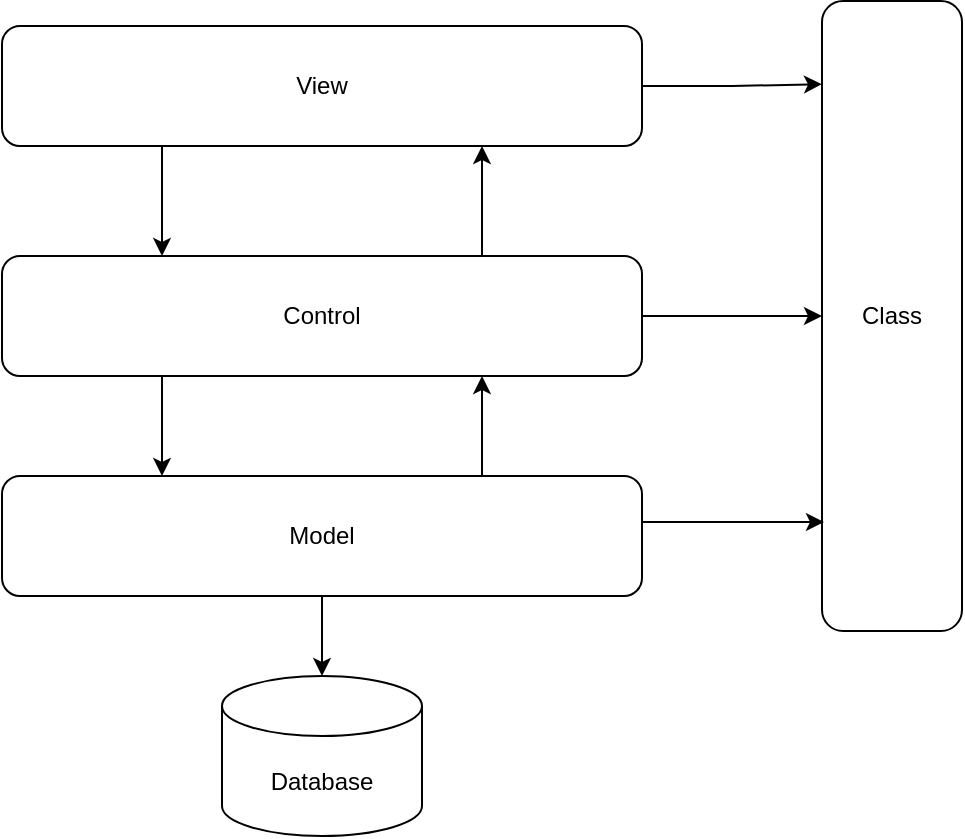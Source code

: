 <mxfile version="14.9.3" type="github" pages="3">
  <diagram id="gKRfP5l9c6VmXvw1GVtw" name="Page-1">
    <mxGraphModel dx="1662" dy="761" grid="1" gridSize="10" guides="1" tooltips="1" connect="1" arrows="1" fold="1" page="1" pageScale="1" pageWidth="850" pageHeight="1100" math="0" shadow="0">
      <root>
        <mxCell id="0" />
        <mxCell id="1" parent="0" />
        <mxCell id="3_T9KiSm1RLVggJsckEq-16" style="edgeStyle=orthogonalEdgeStyle;rounded=0;orthogonalLoop=1;jettySize=auto;html=1;exitX=1;exitY=0.5;exitDx=0;exitDy=0;entryX=0;entryY=0.132;entryDx=0;entryDy=0;entryPerimeter=0;" parent="1" source="3_T9KiSm1RLVggJsckEq-1" target="3_T9KiSm1RLVggJsckEq-8" edge="1">
          <mxGeometry relative="1" as="geometry" />
        </mxCell>
        <mxCell id="3_T9KiSm1RLVggJsckEq-1" value="&lt;div&gt;View&lt;/div&gt;" style="rounded=1;whiteSpace=wrap;html=1;" parent="1" vertex="1">
          <mxGeometry x="220" y="135" width="320" height="60" as="geometry" />
        </mxCell>
        <mxCell id="3_T9KiSm1RLVggJsckEq-14" style="edgeStyle=orthogonalEdgeStyle;rounded=0;orthogonalLoop=1;jettySize=auto;html=1;exitX=1;exitY=0.5;exitDx=0;exitDy=0;entryX=0;entryY=0.5;entryDx=0;entryDy=0;" parent="1" source="3_T9KiSm1RLVggJsckEq-2" target="3_T9KiSm1RLVggJsckEq-8" edge="1">
          <mxGeometry relative="1" as="geometry" />
        </mxCell>
        <mxCell id="3_T9KiSm1RLVggJsckEq-2" value="Control" style="rounded=1;whiteSpace=wrap;html=1;" parent="1" vertex="1">
          <mxGeometry x="220" y="250" width="320" height="60" as="geometry" />
        </mxCell>
        <mxCell id="3_T9KiSm1RLVggJsckEq-3" value="Model" style="rounded=1;whiteSpace=wrap;html=1;" parent="1" vertex="1">
          <mxGeometry x="220" y="360" width="320" height="60" as="geometry" />
        </mxCell>
        <mxCell id="3_T9KiSm1RLVggJsckEq-4" value="" style="endArrow=classic;html=1;entryX=0.25;entryY=0;entryDx=0;entryDy=0;exitX=0.25;exitY=1;exitDx=0;exitDy=0;" parent="1" source="3_T9KiSm1RLVggJsckEq-1" target="3_T9KiSm1RLVggJsckEq-2" edge="1">
          <mxGeometry width="50" height="50" relative="1" as="geometry">
            <mxPoint x="400" y="390" as="sourcePoint" />
            <mxPoint x="450" y="340" as="targetPoint" />
          </mxGeometry>
        </mxCell>
        <mxCell id="3_T9KiSm1RLVggJsckEq-5" value="" style="endArrow=classic;html=1;exitX=0.25;exitY=1;exitDx=0;exitDy=0;" parent="1" source="3_T9KiSm1RLVggJsckEq-2" edge="1">
          <mxGeometry width="50" height="50" relative="1" as="geometry">
            <mxPoint x="310" y="200" as="sourcePoint" />
            <mxPoint x="300" y="360" as="targetPoint" />
          </mxGeometry>
        </mxCell>
        <mxCell id="3_T9KiSm1RLVggJsckEq-6" value="" style="endArrow=classic;html=1;entryX=0.75;entryY=1;entryDx=0;entryDy=0;exitX=0.75;exitY=0;exitDx=0;exitDy=0;" parent="1" source="3_T9KiSm1RLVggJsckEq-3" target="3_T9KiSm1RLVggJsckEq-2" edge="1">
          <mxGeometry width="50" height="50" relative="1" as="geometry">
            <mxPoint x="440" y="360" as="sourcePoint" />
            <mxPoint x="440" y="420" as="targetPoint" />
          </mxGeometry>
        </mxCell>
        <mxCell id="3_T9KiSm1RLVggJsckEq-7" value="" style="endArrow=classic;html=1;entryX=0.75;entryY=1;entryDx=0;entryDy=0;exitX=0.75;exitY=0;exitDx=0;exitDy=0;" parent="1" source="3_T9KiSm1RLVggJsckEq-2" target="3_T9KiSm1RLVggJsckEq-1" edge="1">
          <mxGeometry width="50" height="50" relative="1" as="geometry">
            <mxPoint x="330" y="220" as="sourcePoint" />
            <mxPoint x="330" y="280" as="targetPoint" />
          </mxGeometry>
        </mxCell>
        <mxCell id="3_T9KiSm1RLVggJsckEq-8" value="Class" style="rounded=1;whiteSpace=wrap;html=1;" parent="1" vertex="1">
          <mxGeometry x="630" y="122.5" width="70" height="315" as="geometry" />
        </mxCell>
        <mxCell id="3_T9KiSm1RLVggJsckEq-17" value="" style="endArrow=classic;html=1;entryX=0.014;entryY=0.827;entryDx=0;entryDy=0;entryPerimeter=0;" parent="1" target="3_T9KiSm1RLVggJsckEq-8" edge="1">
          <mxGeometry width="50" height="50" relative="1" as="geometry">
            <mxPoint x="540" y="383" as="sourcePoint" />
            <mxPoint x="450" y="340" as="targetPoint" />
          </mxGeometry>
        </mxCell>
        <mxCell id="3_T9KiSm1RLVggJsckEq-18" value="Database" style="shape=cylinder3;whiteSpace=wrap;html=1;boundedLbl=1;backgroundOutline=1;size=15;" parent="1" vertex="1">
          <mxGeometry x="330" y="460" width="100" height="80" as="geometry" />
        </mxCell>
        <mxCell id="3_T9KiSm1RLVggJsckEq-19" value="" style="endArrow=classic;html=1;exitX=0.5;exitY=1;exitDx=0;exitDy=0;entryX=0.5;entryY=0;entryDx=0;entryDy=0;entryPerimeter=0;" parent="1" source="3_T9KiSm1RLVggJsckEq-3" target="3_T9KiSm1RLVggJsckEq-18" edge="1">
          <mxGeometry width="50" height="50" relative="1" as="geometry">
            <mxPoint x="400" y="390" as="sourcePoint" />
            <mxPoint x="450" y="340" as="targetPoint" />
          </mxGeometry>
        </mxCell>
      </root>
    </mxGraphModel>
  </diagram>
  <diagram id="5sDDr7JQ-Rd6ADQJljvZ" name="Page-2">
    <mxGraphModel dx="1422" dy="761" grid="1" gridSize="10" guides="1" tooltips="1" connect="1" arrows="1" fold="1" page="1" pageScale="1" pageWidth="850" pageHeight="1100" math="0" shadow="0">
      <root>
        <mxCell id="TRE1HgafRopyLdIJjDo4-0" />
        <mxCell id="TRE1HgafRopyLdIJjDo4-1" parent="TRE1HgafRopyLdIJjDo4-0" />
        <mxCell id="TRE1HgafRopyLdIJjDo4-2" value="Pet" style="swimlane;childLayout=stackLayout;horizontal=1;startSize=30;horizontalStack=0;rounded=1;fontSize=14;fontStyle=0;strokeWidth=2;resizeParent=0;resizeLast=1;shadow=0;dashed=0;align=center;" parent="TRE1HgafRopyLdIJjDo4-1" vertex="1">
          <mxGeometry x="150" y="210" width="160" height="140" as="geometry" />
        </mxCell>
        <mxCell id="TRE1HgafRopyLdIJjDo4-3" value="id&#xa;codename&#xa;born year&#xa;color&#xa;healthStatus" style="align=left;strokeColor=none;fillColor=none;spacingLeft=4;fontSize=12;verticalAlign=top;resizable=0;rotatable=0;part=1;" parent="TRE1HgafRopyLdIJjDo4-2" vertex="1">
          <mxGeometry y="30" width="160" height="110" as="geometry" />
        </mxCell>
        <mxCell id="TRE1HgafRopyLdIJjDo4-4" value="Cat" style="swimlane;childLayout=stackLayout;horizontal=1;startSize=30;horizontalStack=0;rounded=1;fontSize=14;fontStyle=0;strokeWidth=2;resizeParent=0;resizeLast=1;shadow=0;dashed=0;align=center;" parent="TRE1HgafRopyLdIJjDo4-1" vertex="1">
          <mxGeometry x="20" y="420" width="110" height="100" as="geometry" />
        </mxCell>
        <mxCell id="TRE1HgafRopyLdIJjDo4-5" value="id&#xa;breed&#xa;id_pet" style="align=left;strokeColor=none;fillColor=none;spacingLeft=4;fontSize=12;verticalAlign=top;resizable=0;rotatable=0;part=1;" parent="TRE1HgafRopyLdIJjDo4-4" vertex="1">
          <mxGeometry y="30" width="110" height="70" as="geometry" />
        </mxCell>
        <mxCell id="TRE1HgafRopyLdIJjDo4-6" value="Dog" style="swimlane;childLayout=stackLayout;horizontal=1;startSize=30;horizontalStack=0;rounded=1;fontSize=14;fontStyle=0;strokeWidth=2;resizeParent=0;resizeLast=1;shadow=0;dashed=0;align=center;" parent="TRE1HgafRopyLdIJjDo4-1" vertex="1">
          <mxGeometry x="300" y="400" width="110" height="120" as="geometry" />
        </mxCell>
        <mxCell id="TRE1HgafRopyLdIJjDo4-7" value="id&#xa;breed&#xa;pedigree&#xa;id_pet&#xa;" style="align=left;strokeColor=none;fillColor=none;spacingLeft=4;fontSize=12;verticalAlign=top;resizable=0;rotatable=0;part=1;" parent="TRE1HgafRopyLdIJjDo4-6" vertex="1">
          <mxGeometry y="30" width="110" height="90" as="geometry" />
        </mxCell>
        <mxCell id="TRE1HgafRopyLdIJjDo4-8" value="" style="edgeStyle=entityRelationEdgeStyle;fontSize=12;html=1;endArrow=ERoneToMany;exitX=0.5;exitY=0;exitDx=0;exitDy=0;entryX=-0.012;entryY=0.667;entryDx=0;entryDy=0;entryPerimeter=0;" parent="TRE1HgafRopyLdIJjDo4-1" source="TRE1HgafRopyLdIJjDo4-4" target="TRE1HgafRopyLdIJjDo4-3" edge="1">
          <mxGeometry width="100" height="100" relative="1" as="geometry">
            <mxPoint x="200" y="460" as="sourcePoint" />
            <mxPoint x="140" y="340" as="targetPoint" />
          </mxGeometry>
        </mxCell>
        <mxCell id="TRE1HgafRopyLdIJjDo4-10" value="" style="edgeStyle=entityRelationEdgeStyle;fontSize=12;html=1;endArrow=ERoneToMany;entryX=0.813;entryY=1;entryDx=0;entryDy=0;exitX=0.75;exitY=0;exitDx=0;exitDy=0;entryPerimeter=0;" parent="TRE1HgafRopyLdIJjDo4-1" source="TRE1HgafRopyLdIJjDo4-6" target="TRE1HgafRopyLdIJjDo4-3" edge="1">
          <mxGeometry width="100" height="100" relative="1" as="geometry">
            <mxPoint x="370" y="420" as="sourcePoint" />
            <mxPoint x="470" y="320" as="targetPoint" />
          </mxGeometry>
        </mxCell>
        <mxCell id="TRE1HgafRopyLdIJjDo4-11" value="Hospital" style="swimlane;childLayout=stackLayout;horizontal=1;startSize=30;horizontalStack=0;rounded=1;fontSize=14;fontStyle=0;strokeWidth=2;resizeParent=0;resizeLast=1;shadow=0;dashed=0;align=center;" parent="TRE1HgafRopyLdIJjDo4-1" vertex="1">
          <mxGeometry x="480" y="220" width="160" height="140" as="geometry" />
        </mxCell>
        <mxCell id="TRE1HgafRopyLdIJjDo4-12" value="id&#xa;name&#xa;phone&#xa;address&#xa;patientType&#xa;doctorid&#xa;" style="align=left;strokeColor=none;fillColor=none;spacingLeft=4;fontSize=12;verticalAlign=top;resizable=0;rotatable=0;part=1;" parent="TRE1HgafRopyLdIJjDo4-11" vertex="1">
          <mxGeometry y="30" width="160" height="110" as="geometry" />
        </mxCell>
        <mxCell id="TRE1HgafRopyLdIJjDo4-13" value="Doctor" style="swimlane;childLayout=stackLayout;horizontal=1;startSize=30;horizontalStack=0;rounded=1;fontSize=14;fontStyle=0;strokeWidth=2;resizeParent=0;resizeLast=1;shadow=0;dashed=0;align=center;" parent="TRE1HgafRopyLdIJjDo4-1" vertex="1">
          <mxGeometry x="480" y="430" width="160" height="120" as="geometry" />
        </mxCell>
        <mxCell id="TRE1HgafRopyLdIJjDo4-14" value="id&#xa;name&#xa;phone&#xa;address&#xa;" style="align=left;strokeColor=none;fillColor=none;spacingLeft=4;fontSize=12;verticalAlign=top;resizable=0;rotatable=0;part=1;" parent="TRE1HgafRopyLdIJjDo4-13" vertex="1">
          <mxGeometry y="30" width="160" height="90" as="geometry" />
        </mxCell>
        <mxCell id="TRE1HgafRopyLdIJjDo4-19" value="" style="edgeStyle=entityRelationEdgeStyle;fontSize=12;html=1;endArrow=ERoneToMany;entryX=0.5;entryY=1;entryDx=0;entryDy=0;exitX=0.5;exitY=0;exitDx=0;exitDy=0;" parent="TRE1HgafRopyLdIJjDo4-1" source="TRE1HgafRopyLdIJjDo4-13" target="TRE1HgafRopyLdIJjDo4-12" edge="1">
          <mxGeometry width="100" height="100" relative="1" as="geometry">
            <mxPoint x="370" y="420" as="sourcePoint" />
            <mxPoint x="470" y="320" as="targetPoint" />
          </mxGeometry>
        </mxCell>
        <mxCell id="TRE1HgafRopyLdIJjDo4-20" value="PetHospital" style="swimlane;childLayout=stackLayout;horizontal=1;startSize=30;horizontalStack=0;rounded=1;fontSize=14;fontStyle=0;strokeWidth=2;resizeParent=0;resizeLast=1;shadow=0;dashed=0;align=center;" parent="TRE1HgafRopyLdIJjDo4-1" vertex="1">
          <mxGeometry x="300" y="30" width="160" height="120" as="geometry" />
        </mxCell>
        <mxCell id="TRE1HgafRopyLdIJjDo4-21" value="idPet&#xa;idHospital&#xa;date&#xa;" style="align=left;strokeColor=none;fillColor=none;spacingLeft=4;fontSize=12;verticalAlign=top;resizable=0;rotatable=0;part=1;" parent="TRE1HgafRopyLdIJjDo4-20" vertex="1">
          <mxGeometry y="30" width="160" height="90" as="geometry" />
        </mxCell>
        <mxCell id="TRE1HgafRopyLdIJjDo4-22" value="" style="edgeStyle=entityRelationEdgeStyle;fontSize=12;html=1;endArrow=ERoneToMany;entryX=0;entryY=0.5;entryDx=0;entryDy=0;" parent="TRE1HgafRopyLdIJjDo4-1" target="TRE1HgafRopyLdIJjDo4-20" edge="1">
          <mxGeometry width="100" height="100" relative="1" as="geometry">
            <mxPoint x="230" y="210" as="sourcePoint" />
            <mxPoint x="470" y="320" as="targetPoint" />
          </mxGeometry>
        </mxCell>
        <mxCell id="TRE1HgafRopyLdIJjDo4-23" value="" style="edgeStyle=entityRelationEdgeStyle;fontSize=12;html=1;endArrow=ERoneToMany;entryX=1.013;entryY=0.411;entryDx=0;entryDy=0;entryPerimeter=0;exitX=0.5;exitY=0;exitDx=0;exitDy=0;" parent="TRE1HgafRopyLdIJjDo4-1" source="TRE1HgafRopyLdIJjDo4-11" target="TRE1HgafRopyLdIJjDo4-21" edge="1">
          <mxGeometry width="100" height="100" relative="1" as="geometry">
            <mxPoint x="370" y="420" as="sourcePoint" />
            <mxPoint x="470" y="320" as="targetPoint" />
          </mxGeometry>
        </mxCell>
        <mxCell id="TRE1HgafRopyLdIJjDo4-25" value="Siempre que haya una relacion de muchos a muchos, lo mejor es crear una nueva entidad para determinar en este caso las fechas de visita de cada mascota al hospital. ya que muchas mascotas pueden visitar el hospital muchas veces." style="text;html=1;strokeColor=none;fillColor=none;align=center;verticalAlign=middle;whiteSpace=wrap;rounded=0;" parent="TRE1HgafRopyLdIJjDo4-1" vertex="1">
          <mxGeometry x="510" y="50" width="170" height="100" as="geometry" />
        </mxCell>
        <mxCell id="TRE1HgafRopyLdIJjDo4-26" value="Relacion muchas mascotas pueden ser 1 gato." style="text;html=1;strokeColor=none;fillColor=none;align=center;verticalAlign=middle;whiteSpace=wrap;rounded=0;" parent="TRE1HgafRopyLdIJjDo4-1" vertex="1">
          <mxGeometry x="10" y="330" width="100" height="30" as="geometry" />
        </mxCell>
        <mxCell id="TRE1HgafRopyLdIJjDo4-27" value="Relacion un perro debe ser mascota, mas una mascota no es perro" style="text;html=1;strokeColor=none;fillColor=none;align=center;verticalAlign=middle;whiteSpace=wrap;rounded=0;" parent="TRE1HgafRopyLdIJjDo4-1" vertex="1">
          <mxGeometry x="330" y="310" width="110" height="50" as="geometry" />
        </mxCell>
      </root>
    </mxGraphModel>
  </diagram>
  <diagram id="hi94CJzmjQQEQ_gi37_J" name="Page-3">
    <mxGraphModel dx="1662" dy="761" grid="1" gridSize="10" guides="1" tooltips="1" connect="1" arrows="1" fold="1" page="1" pageScale="1" pageWidth="850" pageHeight="1100" math="0" shadow="0">
      <root>
        <mxCell id="bUCIXgbHZLNIl66ZNkcK-0" />
        <mxCell id="bUCIXgbHZLNIl66ZNkcK-1" parent="bUCIXgbHZLNIl66ZNkcK-0" />
        <mxCell id="bUCIXgbHZLNIl66ZNkcK-2" value="cliente" style="swimlane;childLayout=stackLayout;horizontal=1;startSize=30;horizontalStack=0;rounded=1;fontSize=14;fontStyle=0;strokeWidth=2;resizeParent=0;resizeLast=1;shadow=0;dashed=0;align=center;" parent="bUCIXgbHZLNIl66ZNkcK-1" vertex="1">
          <mxGeometry x="220" y="230" width="100" height="130" as="geometry" />
        </mxCell>
        <mxCell id="bUCIXgbHZLNIl66ZNkcK-3" value="id&#xa;nombre&#xa;apellido&#xa;direccion&#xa;telefono&#xa;correo&#xa;" style="align=left;strokeColor=none;fillColor=none;spacingLeft=4;fontSize=12;verticalAlign=top;resizable=0;rotatable=0;part=1;" parent="bUCIXgbHZLNIl66ZNkcK-2" vertex="1">
          <mxGeometry y="30" width="100" height="100" as="geometry" />
        </mxCell>
        <mxCell id="LKaX5k4RRb7FWXOqmFCc-3" value="Cuenta" style="swimlane;childLayout=stackLayout;horizontal=1;startSize=30;horizontalStack=0;rounded=1;fontSize=14;fontStyle=0;strokeWidth=2;resizeParent=0;resizeLast=1;shadow=0;dashed=0;align=center;" parent="bUCIXgbHZLNIl66ZNkcK-1" vertex="1">
          <mxGeometry x="70" y="235" width="90" height="120" as="geometry" />
        </mxCell>
        <mxCell id="LKaX5k4RRb7FWXOqmFCc-4" value="id&#xa;tipoCuenta&#xa;saldo&#xa;id_cliente&#xa;" style="align=left;strokeColor=none;fillColor=none;spacingLeft=4;fontSize=12;verticalAlign=top;resizable=0;rotatable=0;part=1;" parent="LKaX5k4RRb7FWXOqmFCc-3" vertex="1">
          <mxGeometry y="30" width="90" height="90" as="geometry" />
        </mxCell>
        <mxCell id="LKaX5k4RRb7FWXOqmFCc-5" value="Pedido" style="swimlane;childLayout=stackLayout;horizontal=1;startSize=30;horizontalStack=0;rounded=1;fontSize=14;fontStyle=0;strokeWidth=2;resizeParent=0;resizeLast=1;shadow=0;dashed=0;align=center;" parent="bUCIXgbHZLNIl66ZNkcK-1" vertex="1">
          <mxGeometry x="460" y="210" width="160" height="120" as="geometry" />
        </mxCell>
        <mxCell id="LKaX5k4RRb7FWXOqmFCc-6" value="idpedido&#xa;producto&#xa;valorTotal&#xa;cobrado&#xa;fecha&#xa;" style="align=left;strokeColor=none;fillColor=none;spacingLeft=4;fontSize=12;verticalAlign=top;resizable=0;rotatable=0;part=1;" parent="LKaX5k4RRb7FWXOqmFCc-5" vertex="1">
          <mxGeometry y="30" width="160" height="90" as="geometry" />
        </mxCell>
        <mxCell id="LKaX5k4RRb7FWXOqmFCc-7" value="Inventario" style="swimlane;childLayout=stackLayout;horizontal=1;startSize=30;horizontalStack=0;rounded=1;fontSize=14;fontStyle=0;strokeWidth=2;resizeParent=0;resizeLast=1;shadow=0;dashed=0;align=center;" parent="bUCIXgbHZLNIl66ZNkcK-1" vertex="1">
          <mxGeometry x="660" y="580" width="160" height="140" as="geometry" />
        </mxCell>
        <mxCell id="LKaX5k4RRb7FWXOqmFCc-8" value="id&#xa;categoria&#xa;producto&#xa;valorunitario&#xa;iva&#xa;existencia&#xa;&#xa;" style="align=left;strokeColor=none;fillColor=none;spacingLeft=4;fontSize=12;verticalAlign=top;resizable=0;rotatable=0;part=1;" parent="LKaX5k4RRb7FWXOqmFCc-7" vertex="1">
          <mxGeometry y="30" width="160" height="110" as="geometry" />
        </mxCell>
        <mxCell id="un9dYfIY4xJGMcahqC1d-0" value="clientePedido" style="swimlane;childLayout=stackLayout;horizontal=1;startSize=30;horizontalStack=0;rounded=1;fontSize=14;fontStyle=0;strokeWidth=2;resizeParent=0;resizeLast=1;shadow=0;dashed=0;align=center;" parent="bUCIXgbHZLNIl66ZNkcK-1" vertex="1">
          <mxGeometry x="330" y="40" width="160" height="120" as="geometry" />
        </mxCell>
        <mxCell id="un9dYfIY4xJGMcahqC1d-1" value="id_cliente&#xa;id_pedido&#xa;id_cuenta&#xa;fecha&#xa;" style="align=left;strokeColor=none;fillColor=none;spacingLeft=4;fontSize=12;verticalAlign=top;resizable=0;rotatable=0;part=1;" parent="un9dYfIY4xJGMcahqC1d-0" vertex="1">
          <mxGeometry y="30" width="160" height="90" as="geometry" />
        </mxCell>
        <mxCell id="1L7xKCtMu2uKqxoza55a-0" value="" style="edgeStyle=entityRelationEdgeStyle;fontSize=12;html=1;endArrow=ERoneToMany;entryX=0;entryY=0.75;entryDx=0;entryDy=0;exitX=0.5;exitY=0;exitDx=0;exitDy=0;" parent="bUCIXgbHZLNIl66ZNkcK-1" source="bUCIXgbHZLNIl66ZNkcK-2" target="un9dYfIY4xJGMcahqC1d-1" edge="1">
          <mxGeometry width="100" height="100" relative="1" as="geometry">
            <mxPoint x="170" y="170" as="sourcePoint" />
            <mxPoint x="270" y="70" as="targetPoint" />
          </mxGeometry>
        </mxCell>
        <mxCell id="1L7xKCtMu2uKqxoza55a-1" value="" style="edgeStyle=entityRelationEdgeStyle;fontSize=12;html=1;endArrow=ERoneToMany;entryX=1;entryY=0.25;entryDx=0;entryDy=0;exitX=0.75;exitY=0;exitDx=0;exitDy=0;" parent="bUCIXgbHZLNIl66ZNkcK-1" source="LKaX5k4RRb7FWXOqmFCc-5" target="un9dYfIY4xJGMcahqC1d-1" edge="1">
          <mxGeometry width="100" height="100" relative="1" as="geometry">
            <mxPoint x="570" y="160" as="sourcePoint" />
            <mxPoint x="670" y="60" as="targetPoint" />
          </mxGeometry>
        </mxCell>
        <mxCell id="1L7xKCtMu2uKqxoza55a-3" value="inventarioPedido" style="swimlane;childLayout=stackLayout;horizontal=1;startSize=30;horizontalStack=0;rounded=1;fontSize=14;fontStyle=0;strokeWidth=2;resizeParent=0;resizeLast=1;shadow=0;dashed=0;align=center;" parent="bUCIXgbHZLNIl66ZNkcK-1" vertex="1">
          <mxGeometry x="660" y="370" width="160" height="120" as="geometry" />
        </mxCell>
        <mxCell id="1L7xKCtMu2uKqxoza55a-4" value="idPedido&#xa;idInventario&#xa;fecha&#xa;cantidad&#xa;subtotal&#xa;" style="align=left;strokeColor=none;fillColor=none;spacingLeft=4;fontSize=12;verticalAlign=top;resizable=0;rotatable=0;part=1;" parent="1L7xKCtMu2uKqxoza55a-3" vertex="1">
          <mxGeometry y="30" width="160" height="90" as="geometry" />
        </mxCell>
        <mxCell id="1L7xKCtMu2uKqxoza55a-5" value="" style="edgeStyle=entityRelationEdgeStyle;fontSize=12;html=1;endArrow=ERoneToMany;entryX=0.5;entryY=0;entryDx=0;entryDy=0;exitX=1;exitY=0.5;exitDx=0;exitDy=0;" parent="bUCIXgbHZLNIl66ZNkcK-1" source="LKaX5k4RRb7FWXOqmFCc-6" target="1L7xKCtMu2uKqxoza55a-3" edge="1">
          <mxGeometry width="100" height="100" relative="1" as="geometry">
            <mxPoint x="350" y="440" as="sourcePoint" />
            <mxPoint x="450" y="340" as="targetPoint" />
          </mxGeometry>
        </mxCell>
        <mxCell id="1L7xKCtMu2uKqxoza55a-6" value="" style="edgeStyle=entityRelationEdgeStyle;fontSize=12;html=1;endArrow=ERoneToMany;entryX=0.5;entryY=1;entryDx=0;entryDy=0;exitX=0.5;exitY=0;exitDx=0;exitDy=0;" parent="bUCIXgbHZLNIl66ZNkcK-1" source="LKaX5k4RRb7FWXOqmFCc-7" target="1L7xKCtMu2uKqxoza55a-4" edge="1">
          <mxGeometry width="100" height="100" relative="1" as="geometry">
            <mxPoint x="350" y="470" as="sourcePoint" />
            <mxPoint x="450" y="370" as="targetPoint" />
          </mxGeometry>
        </mxCell>
        <mxCell id="1L7xKCtMu2uKqxoza55a-7" value="Cobros" style="swimlane;childLayout=stackLayout;horizontal=1;startSize=30;horizontalStack=0;rounded=1;fontSize=14;fontStyle=0;strokeWidth=2;resizeParent=0;resizeLast=1;shadow=0;dashed=0;align=center;" parent="bUCIXgbHZLNIl66ZNkcK-1" vertex="1">
          <mxGeometry x="230" y="452" width="160" height="120" as="geometry" />
        </mxCell>
        <mxCell id="1L7xKCtMu2uKqxoza55a-8" value="idCuenta&#xa;idPedido&#xa;idPedidoCompuesto&#xa;fecha" style="align=left;strokeColor=none;fillColor=none;spacingLeft=4;fontSize=12;verticalAlign=top;resizable=0;rotatable=0;part=1;" parent="1L7xKCtMu2uKqxoza55a-7" vertex="1">
          <mxGeometry y="30" width="160" height="90" as="geometry" />
        </mxCell>
        <mxCell id="1L7xKCtMu2uKqxoza55a-9" value="" style="edgeStyle=entityRelationEdgeStyle;fontSize=12;html=1;endArrow=ERoneToMany;entryX=0;entryY=0.5;entryDx=0;entryDy=0;exitX=0.5;exitY=0;exitDx=0;exitDy=0;" parent="bUCIXgbHZLNIl66ZNkcK-1" source="1L7xKCtMu2uKqxoza55a-7" target="LKaX5k4RRb7FWXOqmFCc-6" edge="1">
          <mxGeometry width="100" height="100" relative="1" as="geometry">
            <mxPoint x="350" y="470" as="sourcePoint" />
            <mxPoint x="450" y="370" as="targetPoint" />
          </mxGeometry>
        </mxCell>
        <mxCell id="1L7xKCtMu2uKqxoza55a-10" value="" style="edgeStyle=entityRelationEdgeStyle;fontSize=12;html=1;endArrow=ERoneToMany;exitX=0.5;exitY=1;exitDx=0;exitDy=0;entryX=0;entryY=0.25;entryDx=0;entryDy=0;" parent="bUCIXgbHZLNIl66ZNkcK-1" source="LKaX5k4RRb7FWXOqmFCc-4" target="1L7xKCtMu2uKqxoza55a-8" edge="1">
          <mxGeometry width="100" height="100" relative="1" as="geometry">
            <mxPoint x="350" y="470" as="sourcePoint" />
            <mxPoint x="450" y="370" as="targetPoint" />
          </mxGeometry>
        </mxCell>
        <mxCell id="4oAN75q0JWQZFDYrzFK7-0" value="PedidoCompuesto" style="swimlane;childLayout=stackLayout;horizontal=1;startSize=30;horizontalStack=0;rounded=1;fontSize=14;fontStyle=0;strokeWidth=2;resizeParent=0;resizeLast=1;shadow=0;dashed=0;align=center;" parent="bUCIXgbHZLNIl66ZNkcK-1" vertex="1">
          <mxGeometry x="460" y="461" width="160" height="120" as="geometry" />
        </mxCell>
        <mxCell id="4oAN75q0JWQZFDYrzFK7-1" value="id&#xa;id_pedido&#xa;cobrado&#xa;" style="align=left;strokeColor=none;fillColor=none;spacingLeft=4;fontSize=12;verticalAlign=top;resizable=0;rotatable=0;part=1;" parent="4oAN75q0JWQZFDYrzFK7-0" vertex="1">
          <mxGeometry y="30" width="160" height="90" as="geometry" />
        </mxCell>
        <mxCell id="4oAN75q0JWQZFDYrzFK7-2" value="" style="edgeStyle=entityRelationEdgeStyle;fontSize=12;html=1;endArrow=ERoneToMany;entryX=0.5;entryY=1;entryDx=0;entryDy=0;exitX=0.5;exitY=0;exitDx=0;exitDy=0;" parent="bUCIXgbHZLNIl66ZNkcK-1" source="4oAN75q0JWQZFDYrzFK7-0" target="LKaX5k4RRb7FWXOqmFCc-6" edge="1">
          <mxGeometry width="100" height="100" relative="1" as="geometry">
            <mxPoint x="350" y="452" as="sourcePoint" />
            <mxPoint x="450" y="352" as="targetPoint" />
          </mxGeometry>
        </mxCell>
        <mxCell id="4oAN75q0JWQZFDYrzFK7-3" value="" style="edgeStyle=entityRelationEdgeStyle;fontSize=12;html=1;endArrow=ERoneToMany;entryX=0;entryY=0.5;entryDx=0;entryDy=0;exitX=1.013;exitY=0.433;exitDx=0;exitDy=0;exitPerimeter=0;" parent="bUCIXgbHZLNIl66ZNkcK-1" source="1L7xKCtMu2uKqxoza55a-8" target="4oAN75q0JWQZFDYrzFK7-0" edge="1">
          <mxGeometry width="100" height="100" relative="1" as="geometry">
            <mxPoint x="370" y="410" as="sourcePoint" />
            <mxPoint x="470" y="310" as="targetPoint" />
          </mxGeometry>
        </mxCell>
        <mxCell id="qsQYZtQJK23HEx8O-MWX-0" value="Si tengo una tabla entre mucho a mucho..&amp;nbsp; en la relacion de BD, cuando vaya a recoger info de esta tabla tengo que crear un objeto, creo una clase para esos datos?" style="rounded=1;whiteSpace=wrap;html=1;" parent="bUCIXgbHZLNIl66ZNkcK-1" vertex="1">
          <mxGeometry x="30" y="650" width="550" height="60" as="geometry" />
        </mxCell>
        <mxCell id="qsQYZtQJK23HEx8O-MWX-1" value="&lt;div&gt;Metodo si el cliente tiene cuenta asignada puede realizar pedido y verificar si la cuenta tiene dinero.&lt;/div&gt;&lt;div&gt;&lt;br&gt;&lt;/div&gt;&lt;div&gt;Metodo en la suma del pedido que no se pase de lo que tiene en la cuenta seleccionada para pagar.&lt;br&gt;&lt;/div&gt;" style="rounded=1;whiteSpace=wrap;html=1;" parent="bUCIXgbHZLNIl66ZNkcK-1" vertex="1">
          <mxGeometry x="680" y="10" width="380" height="300" as="geometry" />
        </mxCell>
        <mxCell id="qsQYZtQJK23HEx8O-MWX-2" value="" style="edgeStyle=entityRelationEdgeStyle;fontSize=12;html=1;endArrow=ERoneToMany;exitX=0;exitY=0.5;exitDx=0;exitDy=0;entryX=1;entryY=0.5;entryDx=0;entryDy=0;" parent="bUCIXgbHZLNIl66ZNkcK-1" source="bUCIXgbHZLNIl66ZNkcK-3" target="LKaX5k4RRb7FWXOqmFCc-4" edge="1">
          <mxGeometry width="100" height="100" relative="1" as="geometry">
            <mxPoint x="370" y="420" as="sourcePoint" />
            <mxPoint x="470" y="320" as="targetPoint" />
          </mxGeometry>
        </mxCell>
        <mxCell id="O8Q7GyeGqfD-g-UEbY5O-0" value="" style="edgeStyle=entityRelationEdgeStyle;fontSize=12;html=1;endArrow=ERmany;startArrow=ERmany;entryX=0;entryY=0;entryDx=0;entryDy=0;exitX=0.213;exitY=-0.025;exitDx=0;exitDy=0;exitPerimeter=0;" edge="1" parent="bUCIXgbHZLNIl66ZNkcK-1" source="LKaX5k4RRb7FWXOqmFCc-3" target="un9dYfIY4xJGMcahqC1d-1">
          <mxGeometry width="100" height="100" relative="1" as="geometry">
            <mxPoint x="-30" y="230" as="sourcePoint" />
            <mxPoint x="120" y="140" as="targetPoint" />
          </mxGeometry>
        </mxCell>
      </root>
    </mxGraphModel>
  </diagram>
</mxfile>
